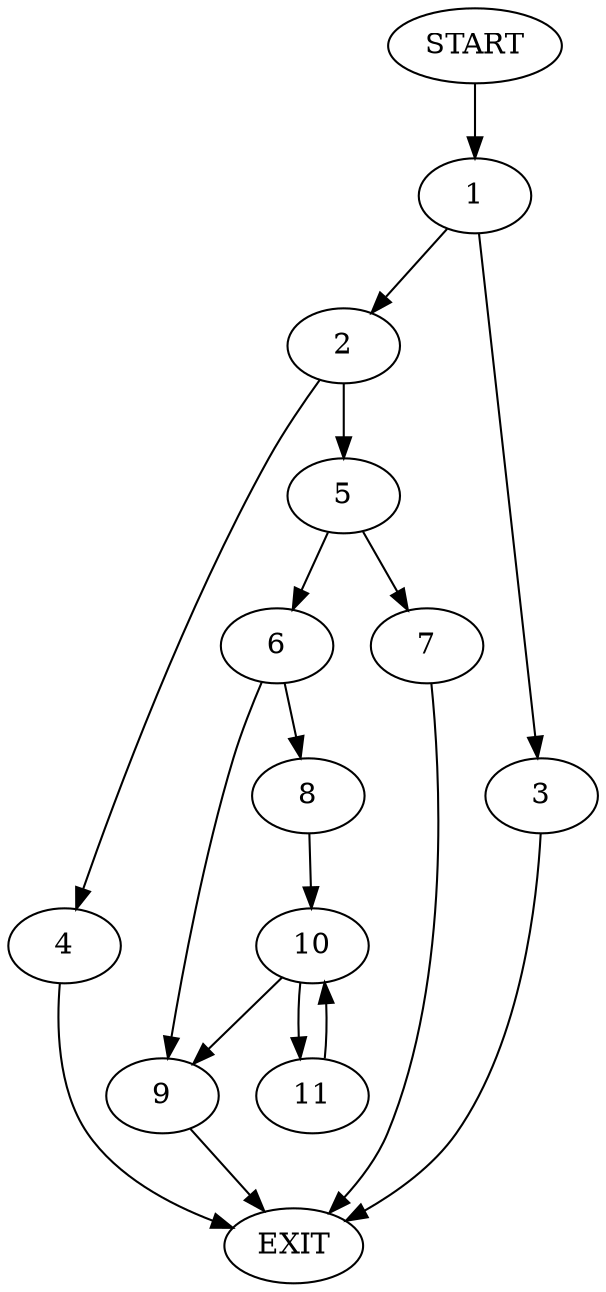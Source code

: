digraph {
0 [label="START"]
12 [label="EXIT"]
0 -> 1
1 -> 2
1 -> 3
2 -> 4
2 -> 5
3 -> 12
5 -> 6
5 -> 7
4 -> 12
7 -> 12
6 -> 8
6 -> 9
8 -> 10
9 -> 12
10 -> 9
10 -> 11
11 -> 10
}
